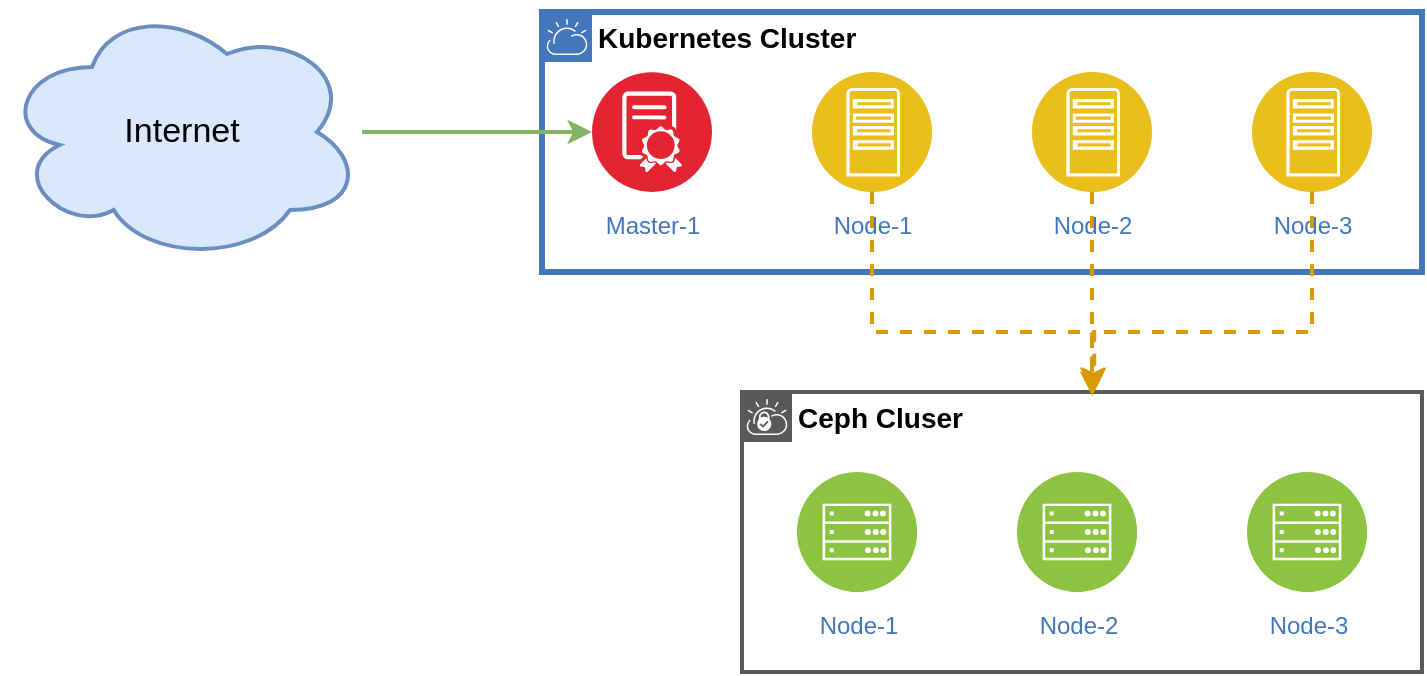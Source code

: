 <mxfile version="15.5.4"><diagram id="F7PuXfX0XhuniLBZCu2e" name="Page-1"><mxGraphModel dx="963" dy="637" grid="1" gridSize="10" guides="1" tooltips="1" connect="1" arrows="1" fold="1" page="1" pageScale="1" pageWidth="827" pageHeight="1169" math="0" shadow="0"><root><mxCell id="0"/><mxCell id="1" parent="0"/><mxCell id="XdNFscntCktNiS5LnwoM-1" value="Kubernetes Cluster" style="shape=mxgraph.ibm.box;prType=cloud;fontStyle=1;verticalAlign=top;align=left;spacingLeft=32;spacingTop=4;fillColor=none;rounded=0;whiteSpace=wrap;html=1;strokeColor=#4376BB;strokeWidth=3;dashed=0;container=1;spacing=-4;collapsible=0;expand=0;recursiveResize=0;fontSize=14;" vertex="1" parent="1"><mxGeometry x="300" y="170" width="440" height="130" as="geometry"/></mxCell><mxCell id="XdNFscntCktNiS5LnwoM-2" value="Node-1" style="aspect=fixed;perimeter=ellipsePerimeter;html=1;align=center;shadow=0;dashed=0;fontColor=#4277BB;labelBackgroundColor=#ffffff;fontSize=12;spacingTop=3;image;image=img/lib/ibm/applications/app_server.svg;" vertex="1" parent="XdNFscntCktNiS5LnwoM-1"><mxGeometry x="135" y="30" width="60" height="60" as="geometry"/></mxCell><mxCell id="XdNFscntCktNiS5LnwoM-3" value="Node-2" style="aspect=fixed;perimeter=ellipsePerimeter;html=1;align=center;shadow=0;dashed=0;fontColor=#4277BB;labelBackgroundColor=#ffffff;fontSize=12;spacingTop=3;image;image=img/lib/ibm/applications/app_server.svg;" vertex="1" parent="XdNFscntCktNiS5LnwoM-1"><mxGeometry x="245" y="30" width="60" height="60" as="geometry"/></mxCell><mxCell id="XdNFscntCktNiS5LnwoM-4" value="Node-3" style="aspect=fixed;perimeter=ellipsePerimeter;html=1;align=center;shadow=0;dashed=0;fontColor=#4277BB;labelBackgroundColor=#ffffff;fontSize=12;spacingTop=3;image;image=img/lib/ibm/applications/app_server.svg;" vertex="1" parent="XdNFscntCktNiS5LnwoM-1"><mxGeometry x="355" y="30" width="60" height="60" as="geometry"/></mxCell><mxCell id="XdNFscntCktNiS5LnwoM-5" value="Master-1" style="aspect=fixed;perimeter=ellipsePerimeter;html=1;align=center;shadow=0;dashed=0;fontColor=#4277BB;labelBackgroundColor=#ffffff;fontSize=12;spacingTop=3;image;image=img/lib/ibm/blockchain/e_cert.svg;" vertex="1" parent="XdNFscntCktNiS5LnwoM-1"><mxGeometry x="25" y="30" width="60" height="60" as="geometry"/></mxCell><mxCell id="XdNFscntCktNiS5LnwoM-8" style="edgeStyle=orthogonalEdgeStyle;rounded=0;orthogonalLoop=1;jettySize=auto;html=1;strokeWidth=2;fillColor=#d5e8d4;strokeColor=#82b366;" edge="1" parent="1" source="XdNFscntCktNiS5LnwoM-7" target="XdNFscntCktNiS5LnwoM-5"><mxGeometry relative="1" as="geometry"/></mxCell><mxCell id="XdNFscntCktNiS5LnwoM-7" value="Internet" style="ellipse;shape=cloud;whiteSpace=wrap;html=1;strokeWidth=2;fillColor=#dae8fc;strokeColor=#6c8ebf;fontSize=17;" vertex="1" parent="1"><mxGeometry x="30" y="165" width="180" height="130" as="geometry"/></mxCell><mxCell id="XdNFscntCktNiS5LnwoM-9" value="Ceph Cluser" style="shape=mxgraph.ibm.box;prType=vpc;fontStyle=1;verticalAlign=top;align=left;spacingLeft=32;spacingTop=4;rounded=0;whiteSpace=wrap;html=1;strokeWidth=2;dashed=0;container=1;spacing=-4;collapsible=0;expand=0;recursiveResize=0;strokeColor=#595959;fontSize=14;" vertex="1" parent="1"><mxGeometry x="400" y="360" width="340" height="140" as="geometry"/></mxCell><mxCell id="XdNFscntCktNiS5LnwoM-12" value="Node-1" style="aspect=fixed;perimeter=ellipsePerimeter;html=1;align=center;shadow=0;dashed=0;fontColor=#4277BB;labelBackgroundColor=#ffffff;fontSize=12;spacingTop=3;image;image=img/lib/ibm/infrastructure/mobile_backend.svg;strokeWidth=2;" vertex="1" parent="XdNFscntCktNiS5LnwoM-9"><mxGeometry x="27.5" y="40" width="60" height="60" as="geometry"/></mxCell><mxCell id="XdNFscntCktNiS5LnwoM-13" value="Node-2" style="aspect=fixed;perimeter=ellipsePerimeter;html=1;align=center;shadow=0;dashed=0;fontColor=#4277BB;labelBackgroundColor=#ffffff;fontSize=12;spacingTop=3;image;image=img/lib/ibm/infrastructure/mobile_backend.svg;strokeWidth=2;" vertex="1" parent="XdNFscntCktNiS5LnwoM-9"><mxGeometry x="137.5" y="40" width="60" height="60" as="geometry"/></mxCell><mxCell id="XdNFscntCktNiS5LnwoM-14" value="Node-3" style="aspect=fixed;perimeter=ellipsePerimeter;html=1;align=center;shadow=0;dashed=0;fontColor=#4277BB;labelBackgroundColor=#ffffff;fontSize=12;spacingTop=3;image;image=img/lib/ibm/infrastructure/mobile_backend.svg;strokeWidth=2;" vertex="1" parent="XdNFscntCktNiS5LnwoM-9"><mxGeometry x="252.5" y="40" width="60" height="60" as="geometry"/></mxCell><mxCell id="XdNFscntCktNiS5LnwoM-15" style="edgeStyle=orthogonalEdgeStyle;rounded=0;orthogonalLoop=1;jettySize=auto;html=1;strokeWidth=2;entryX=0.518;entryY=0;entryDx=0;entryDy=0;entryPerimeter=0;dashed=1;fillColor=#ffe6cc;strokeColor=#d79b00;" edge="1" parent="1" source="XdNFscntCktNiS5LnwoM-2" target="XdNFscntCktNiS5LnwoM-9"><mxGeometry relative="1" as="geometry"><Array as="points"><mxPoint x="465" y="330"/><mxPoint x="576" y="330"/></Array></mxGeometry></mxCell><mxCell id="XdNFscntCktNiS5LnwoM-16" style="edgeStyle=orthogonalEdgeStyle;rounded=0;orthogonalLoop=1;jettySize=auto;html=1;strokeWidth=2;dashed=1;fillColor=#ffe6cc;strokeColor=#d79b00;" edge="1" parent="1" source="XdNFscntCktNiS5LnwoM-3"><mxGeometry relative="1" as="geometry"><mxPoint x="575" y="360" as="targetPoint"/></mxGeometry></mxCell><mxCell id="XdNFscntCktNiS5LnwoM-17" style="edgeStyle=orthogonalEdgeStyle;rounded=0;orthogonalLoop=1;jettySize=auto;html=1;entryX=0.515;entryY=0.014;entryDx=0;entryDy=0;entryPerimeter=0;strokeWidth=2;dashed=1;fillColor=#ffe6cc;strokeColor=#d79b00;" edge="1" parent="1" source="XdNFscntCktNiS5LnwoM-4" target="XdNFscntCktNiS5LnwoM-9"><mxGeometry relative="1" as="geometry"><Array as="points"><mxPoint x="685" y="330"/><mxPoint x="575" y="330"/></Array></mxGeometry></mxCell></root></mxGraphModel></diagram></mxfile>
